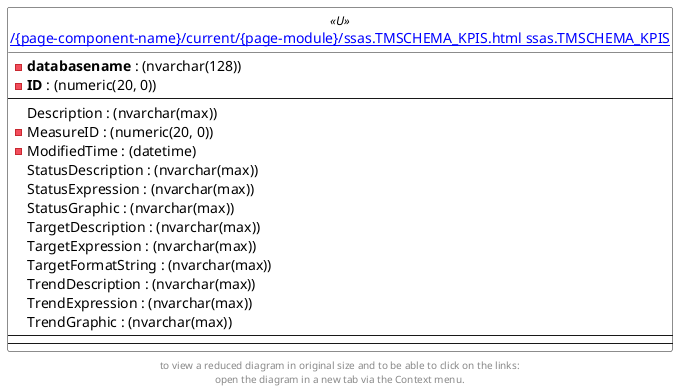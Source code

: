 @startuml
left to right direction
'top to bottom direction
hide circle
'avoide "." issues:
set namespaceSeparator none


skinparam class {
  BackgroundColor White
  BackgroundColor<<FN>> Yellow
  BackgroundColor<<FS>> Yellow
  BackgroundColor<<FT>> LightGray
  BackgroundColor<<IF>> Yellow
  BackgroundColor<<IS>> Yellow
  BackgroundColor<<P>> Aqua
  BackgroundColor<<PC>> Aqua
  BackgroundColor<<SN>> Yellow
  BackgroundColor<<SO>> SlateBlue
  BackgroundColor<<TF>> LightGray
  BackgroundColor<<TR>> Tomato
  BackgroundColor<<U>> White
  BackgroundColor<<V>> WhiteSmoke
  BackgroundColor<<X>> Aqua
}


entity "[[{site-url}/{page-component-name}/current/{page-module}/ssas.TMSCHEMA_KPIS.html ssas.TMSCHEMA_KPIS]]" as ssas.TMSCHEMA_KPIS << U >> {
  - **databasename** : (nvarchar(128))
  - **ID** : (numeric(20, 0))
  --
  Description : (nvarchar(max))
  - MeasureID : (numeric(20, 0))
  - ModifiedTime : (datetime)
  StatusDescription : (nvarchar(max))
  StatusExpression : (nvarchar(max))
  StatusGraphic : (nvarchar(max))
  TargetDescription : (nvarchar(max))
  TargetExpression : (nvarchar(max))
  TargetFormatString : (nvarchar(max))
  TrendDescription : (nvarchar(max))
  TrendExpression : (nvarchar(max))
  TrendGraphic : (nvarchar(max))
  --
  --
}



footer
to view a reduced diagram in original size and to be able to click on the links:
open the diagram in a new tab via the Context menu.
end footer

@enduml

